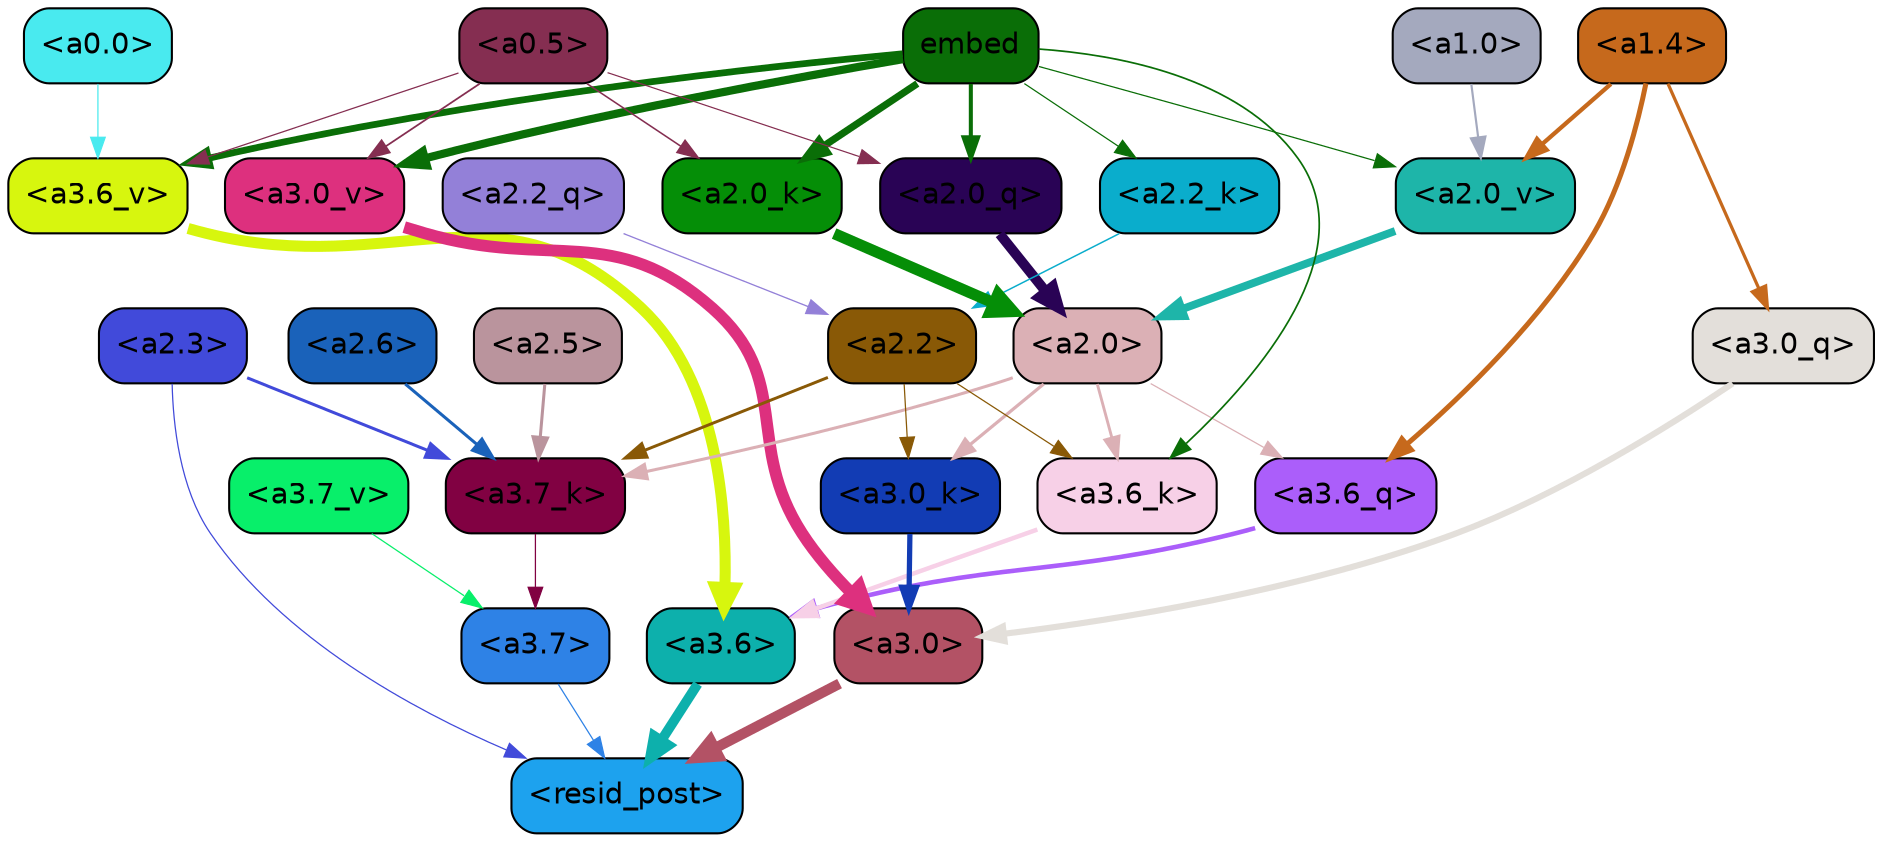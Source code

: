 strict digraph "" {
	graph [bgcolor=transparent,
		layout=dot,
		overlap=false,
		splines=true
	];
	"<a3.7>"	[color=black,
		fillcolor="#2e82e6",
		fontname=Helvetica,
		shape=box,
		style="filled, rounded"];
	"<resid_post>"	[color=black,
		fillcolor="#1da2ee",
		fontname=Helvetica,
		shape=box,
		style="filled, rounded"];
	"<a3.7>" -> "<resid_post>"	[color="#2e82e6",
		penwidth=0.6];
	"<a3.6>"	[color=black,
		fillcolor="#0db0ac",
		fontname=Helvetica,
		shape=box,
		style="filled, rounded"];
	"<a3.6>" -> "<resid_post>"	[color="#0db0ac",
		penwidth=4.749041676521301];
	"<a3.0>"	[color=black,
		fillcolor="#b35265",
		fontname=Helvetica,
		shape=box,
		style="filled, rounded"];
	"<a3.0>" -> "<resid_post>"	[color="#b35265",
		penwidth=5.004215121269226];
	"<a2.3>"	[color=black,
		fillcolor="#414ada",
		fontname=Helvetica,
		shape=box,
		style="filled, rounded"];
	"<a2.3>" -> "<resid_post>"	[color="#414ada",
		penwidth=0.6];
	"<a3.7_k>"	[color=black,
		fillcolor="#810142",
		fontname=Helvetica,
		shape=box,
		style="filled, rounded"];
	"<a2.3>" -> "<a3.7_k>"	[color="#414ada",
		penwidth=1.4559586644172668];
	"<a3.6_q>"	[color=black,
		fillcolor="#ab5efa",
		fontname=Helvetica,
		shape=box,
		style="filled, rounded"];
	"<a3.6_q>" -> "<a3.6>"	[color="#ab5efa",
		penwidth=2.199681341648102];
	"<a3.0_q>"	[color=black,
		fillcolor="#e3dfda",
		fontname=Helvetica,
		shape=box,
		style="filled, rounded"];
	"<a3.0_q>" -> "<a3.0>"	[color="#e3dfda",
		penwidth=2.9459195733070374];
	"<a3.7_k>" -> "<a3.7>"	[color="#810142",
		penwidth=0.6];
	"<a3.6_k>"	[color=black,
		fillcolor="#f7d0e7",
		fontname=Helvetica,
		shape=box,
		style="filled, rounded"];
	"<a3.6_k>" -> "<a3.6>"	[color="#f7d0e7",
		penwidth=2.13908451795578];
	"<a3.0_k>"	[color=black,
		fillcolor="#123cb4",
		fontname=Helvetica,
		shape=box,
		style="filled, rounded"];
	"<a3.0_k>" -> "<a3.0>"	[color="#123cb4",
		penwidth=2.520303964614868];
	"<a3.7_v>"	[color=black,
		fillcolor="#08ef6a",
		fontname=Helvetica,
		shape=box,
		style="filled, rounded"];
	"<a3.7_v>" -> "<a3.7>"	[color="#08ef6a",
		penwidth=0.6];
	"<a3.6_v>"	[color=black,
		fillcolor="#d7f60e",
		fontname=Helvetica,
		shape=box,
		style="filled, rounded"];
	"<a3.6_v>" -> "<a3.6>"	[color="#d7f60e",
		penwidth=5.297133803367615];
	"<a3.0_v>"	[color=black,
		fillcolor="#dd307e",
		fontname=Helvetica,
		shape=box,
		style="filled, rounded"];
	"<a3.0_v>" -> "<a3.0>"	[color="#dd307e",
		penwidth=5.680712580680847];
	"<a2.0>"	[color=black,
		fillcolor="#dbb0b5",
		fontname=Helvetica,
		shape=box,
		style="filled, rounded"];
	"<a2.0>" -> "<a3.6_q>"	[color="#dbb0b5",
		penwidth=0.6];
	"<a2.0>" -> "<a3.7_k>"	[color="#dbb0b5",
		penwidth=1.4582423567771912];
	"<a2.0>" -> "<a3.6_k>"	[color="#dbb0b5",
		penwidth=1.3792681694030762];
	"<a2.0>" -> "<a3.0_k>"	[color="#dbb0b5",
		penwidth=1.5433646440505981];
	"<a1.4>"	[color=black,
		fillcolor="#c6691c",
		fontname=Helvetica,
		shape=box,
		style="filled, rounded"];
	"<a1.4>" -> "<a3.6_q>"	[color="#c6691c",
		penwidth=2.407962203025818];
	"<a1.4>" -> "<a3.0_q>"	[color="#c6691c",
		penwidth=1.5490156412124634];
	"<a2.0_v>"	[color=black,
		fillcolor="#1eb5a9",
		fontname=Helvetica,
		shape=box,
		style="filled, rounded"];
	"<a1.4>" -> "<a2.0_v>"	[color="#c6691c",
		penwidth=2.058677911758423];
	"<a2.6>"	[color=black,
		fillcolor="#1a62ba",
		fontname=Helvetica,
		shape=box,
		style="filled, rounded"];
	"<a2.6>" -> "<a3.7_k>"	[color="#1a62ba",
		penwidth=1.468173325061798];
	"<a2.5>"	[color=black,
		fillcolor="#ba949d",
		fontname=Helvetica,
		shape=box,
		style="filled, rounded"];
	"<a2.5>" -> "<a3.7_k>"	[color="#ba949d",
		penwidth=1.457568109035492];
	"<a2.2>"	[color=black,
		fillcolor="#895906",
		fontname=Helvetica,
		shape=box,
		style="filled, rounded"];
	"<a2.2>" -> "<a3.7_k>"	[color="#895906",
		penwidth=1.4199435114860535];
	"<a2.2>" -> "<a3.6_k>"	[color="#895906",
		penwidth=0.6];
	"<a2.2>" -> "<a3.0_k>"	[color="#895906",
		penwidth=0.6];
	embed	[color=black,
		fillcolor="#0a6e07",
		fontname=Helvetica,
		shape=box,
		style="filled, rounded"];
	embed -> "<a3.6_k>"	[color="#0a6e07",
		penwidth=0.8273519277572632];
	embed -> "<a3.6_v>"	[color="#0a6e07",
		penwidth=3.2414157912135124];
	embed -> "<a3.0_v>"	[color="#0a6e07",
		penwidth=3.929257571697235];
	"<a2.0_q>"	[color=black,
		fillcolor="#290355",
		fontname=Helvetica,
		shape=box,
		style="filled, rounded"];
	embed -> "<a2.0_q>"	[color="#0a6e07",
		penwidth=1.9435837268829346];
	"<a2.2_k>"	[color=black,
		fillcolor="#0aadcc",
		fontname=Helvetica,
		shape=box,
		style="filled, rounded"];
	embed -> "<a2.2_k>"	[color="#0a6e07",
		penwidth=0.6];
	"<a2.0_k>"	[color=black,
		fillcolor="#058e07",
		fontname=Helvetica,
		shape=box,
		style="filled, rounded"];
	embed -> "<a2.0_k>"	[color="#0a6e07",
		penwidth=3.4579111337661743];
	embed -> "<a2.0_v>"	[color="#0a6e07",
		penwidth=0.6];
	"<a0.5>"	[color=black,
		fillcolor="#852e51",
		fontname=Helvetica,
		shape=box,
		style="filled, rounded"];
	"<a0.5>" -> "<a3.6_v>"	[color="#852e51",
		penwidth=0.6];
	"<a0.5>" -> "<a3.0_v>"	[color="#852e51",
		penwidth=0.8535017371177673];
	"<a0.5>" -> "<a2.0_q>"	[color="#852e51",
		penwidth=0.6];
	"<a0.5>" -> "<a2.0_k>"	[color="#852e51",
		penwidth=0.7646331787109375];
	"<a0.0>"	[color=black,
		fillcolor="#49eaef",
		fontname=Helvetica,
		shape=box,
		style="filled, rounded"];
	"<a0.0>" -> "<a3.6_v>"	[color="#49eaef",
		penwidth=0.6];
	"<a2.2_q>"	[color=black,
		fillcolor="#9380d8",
		fontname=Helvetica,
		shape=box,
		style="filled, rounded"];
	"<a2.2_q>" -> "<a2.2>"	[color="#9380d8",
		penwidth=0.6301735639572144];
	"<a2.0_q>" -> "<a2.0>"	[color="#290355",
		penwidth=4.832814455032349];
	"<a2.2_k>" -> "<a2.2>"	[color="#0aadcc",
		penwidth=0.7200896441936493];
	"<a2.0_k>" -> "<a2.0>"	[color="#058e07",
		penwidth=5.423068851232529];
	"<a2.0_v>" -> "<a2.0>"	[color="#1eb5a9",
		penwidth=3.7890332341194153];
	"<a1.0>"	[color=black,
		fillcolor="#a4a9be",
		fontname=Helvetica,
		shape=box,
		style="filled, rounded"];
	"<a1.0>" -> "<a2.0_v>"	[color="#a4a9be",
		penwidth=1.041085124015808];
}
